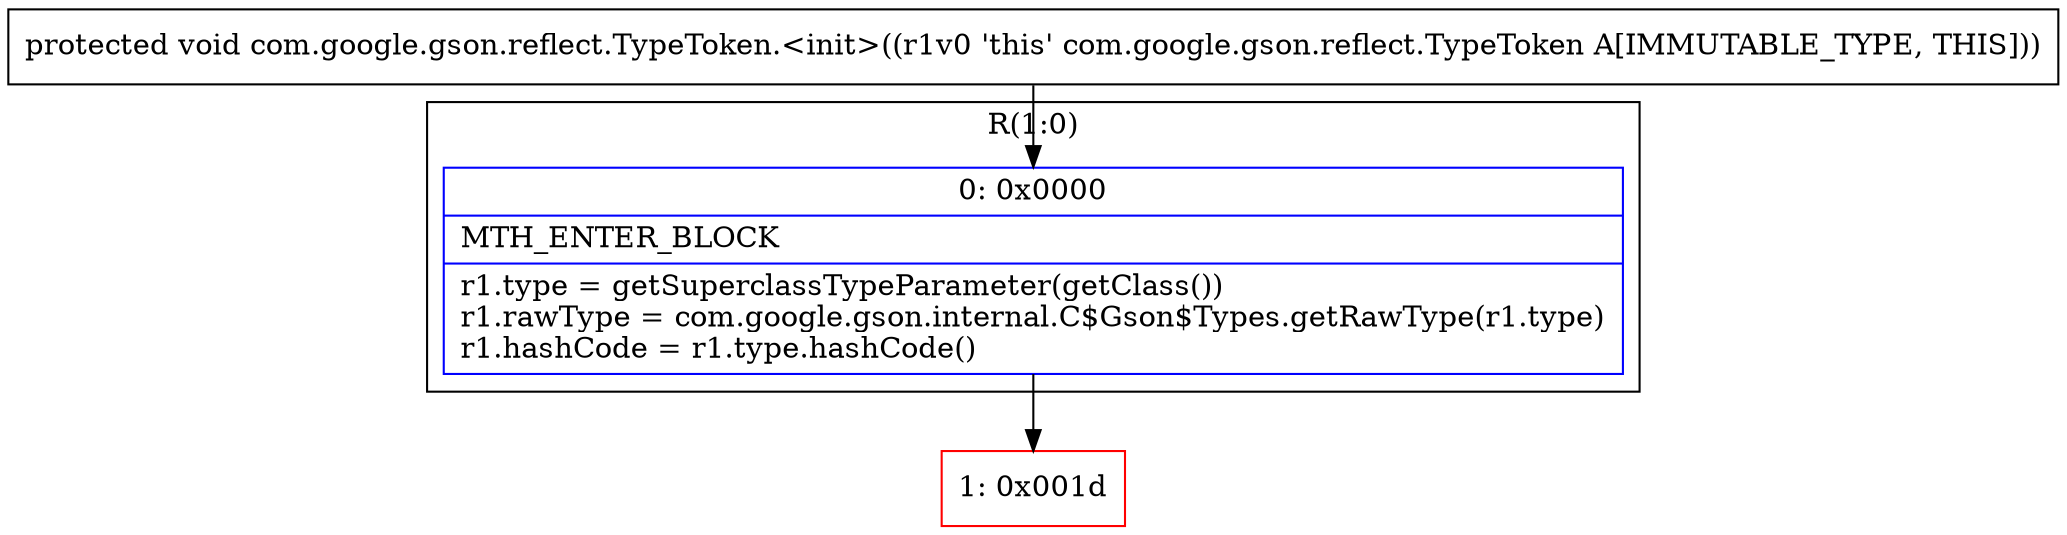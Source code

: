 digraph "CFG forcom.google.gson.reflect.TypeToken.\<init\>()V" {
subgraph cluster_Region_1641034362 {
label = "R(1:0)";
node [shape=record,color=blue];
Node_0 [shape=record,label="{0\:\ 0x0000|MTH_ENTER_BLOCK\l|r1.type = getSuperclassTypeParameter(getClass())\lr1.rawType = com.google.gson.internal.C$Gson$Types.getRawType(r1.type)\lr1.hashCode = r1.type.hashCode()\l}"];
}
Node_1 [shape=record,color=red,label="{1\:\ 0x001d}"];
MethodNode[shape=record,label="{protected void com.google.gson.reflect.TypeToken.\<init\>((r1v0 'this' com.google.gson.reflect.TypeToken A[IMMUTABLE_TYPE, THIS])) }"];
MethodNode -> Node_0;
Node_0 -> Node_1;
}

